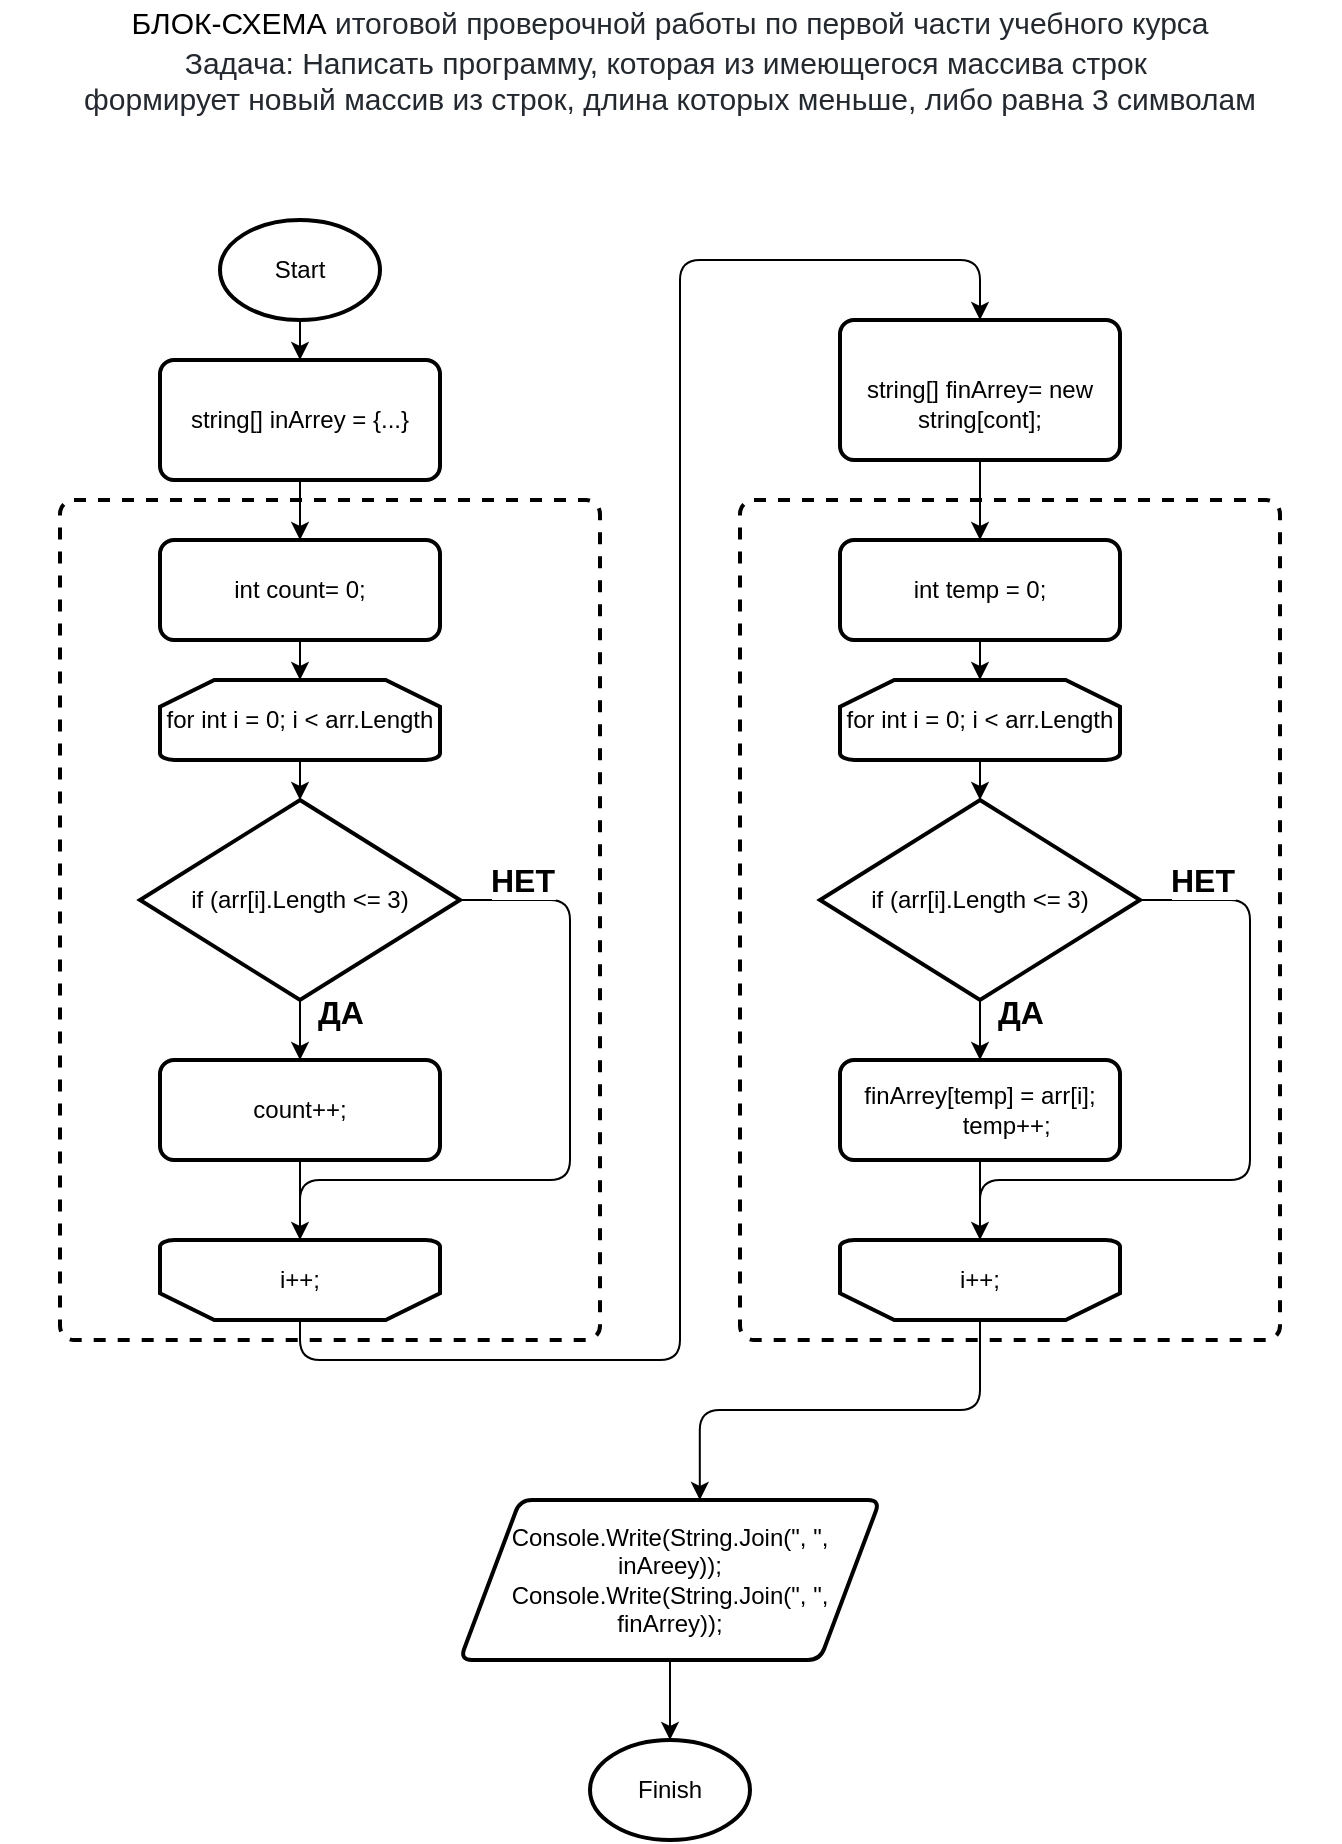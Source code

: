<mxfile version="14.6.13" type="device"><diagram id="kwLskkXhCMNcwtRpP9QN" name="Страница 1"><mxGraphModel dx="852" dy="494" grid="1" gridSize="10" guides="1" tooltips="1" connect="1" arrows="1" fold="1" page="1" pageScale="1" pageWidth="827" pageHeight="1169" math="0" shadow="0"><root><mxCell id="0"/><mxCell id="1" parent="0"/><mxCell id="23" value="" style="rounded=1;whiteSpace=wrap;html=1;absoluteArcSize=1;arcSize=14;strokeWidth=2;fontSize=16;dashed=1;" parent="1" vertex="1"><mxGeometry x="120" y="250" width="270" height="420" as="geometry"/></mxCell><mxCell id="18" style="edgeStyle=none;html=1;exitX=0.5;exitY=1;exitDx=0;exitDy=0;exitPerimeter=0;entryX=0.5;entryY=0;entryDx=0;entryDy=0;entryPerimeter=0;fontSize=16;" parent="1" source="6" target="14" edge="1"><mxGeometry relative="1" as="geometry"/></mxCell><mxCell id="6" value="for int i = 0; i &amp;lt; arr.Length" style="strokeWidth=2;html=1;shape=mxgraph.flowchart.loop_limit;whiteSpace=wrap;" parent="1" vertex="1"><mxGeometry x="170" y="340" width="140" height="40" as="geometry"/></mxCell><mxCell id="13" style="edgeStyle=none;html=1;exitX=0.5;exitY=1;exitDx=0;exitDy=0;entryX=0.5;entryY=0;entryDx=0;entryDy=0;entryPerimeter=0;" parent="1" source="7" target="6" edge="1"><mxGeometry relative="1" as="geometry"/></mxCell><mxCell id="7" value="&lt;span&gt;int count= 0;&lt;/span&gt;" style="rounded=1;whiteSpace=wrap;html=1;absoluteArcSize=1;arcSize=14;strokeWidth=2;" parent="1" vertex="1"><mxGeometry x="170" y="270" width="140" height="50" as="geometry"/></mxCell><mxCell id="12" style="edgeStyle=none;html=1;entryX=0.5;entryY=0;entryDx=0;entryDy=0;" parent="1" source="8" target="7" edge="1"><mxGeometry relative="1" as="geometry"/></mxCell><mxCell id="8" value="&lt;span&gt;string[] inArrey = {...}&lt;br&gt;&lt;/span&gt;" style="rounded=1;whiteSpace=wrap;html=1;absoluteArcSize=1;arcSize=14;strokeWidth=2;" parent="1" vertex="1"><mxGeometry x="170" y="180" width="140" height="60" as="geometry"/></mxCell><mxCell id="11" style="edgeStyle=none;html=1;entryX=0.5;entryY=0;entryDx=0;entryDy=0;" parent="1" source="9" target="8" edge="1"><mxGeometry relative="1" as="geometry"/></mxCell><mxCell id="9" value="&lt;span&gt;Start&lt;/span&gt;" style="strokeWidth=2;html=1;shape=mxgraph.flowchart.start_2;whiteSpace=wrap;" parent="1" vertex="1"><mxGeometry x="200" y="110" width="80" height="50" as="geometry"/></mxCell><mxCell id="16" value="ДА" style="edgeStyle=none;html=1;entryX=0.5;entryY=0;entryDx=0;entryDy=0;fontStyle=1;fontSize=16;" parent="1" source="14" target="15" edge="1"><mxGeometry x="-0.6" y="20" relative="1" as="geometry"><mxPoint as="offset"/></mxGeometry></mxCell><mxCell id="22" value="НЕТ" style="edgeStyle=orthogonalEdgeStyle;html=1;fontSize=16;entryX=0.5;entryY=1;entryDx=0;entryDy=0;entryPerimeter=0;fontStyle=1;exitX=1;exitY=0.5;exitDx=0;exitDy=0;exitPerimeter=0;" parent="1" source="14" edge="1"><mxGeometry x="-0.84" y="10" relative="1" as="geometry"><mxPoint x="245" y="640" as="targetPoint"/><mxPoint x="325" y="450" as="sourcePoint"/><Array as="points"><mxPoint x="375" y="450"/><mxPoint x="375" y="590"/><mxPoint x="240" y="590"/><mxPoint x="240" y="640"/></Array><mxPoint as="offset"/></mxGeometry></mxCell><mxCell id="14" value="if (arr[i].Length &amp;lt;= 3)" style="strokeWidth=2;html=1;shape=mxgraph.flowchart.decision;whiteSpace=wrap;" parent="1" vertex="1"><mxGeometry x="160" y="400" width="160" height="100" as="geometry"/></mxCell><mxCell id="20" style="edgeStyle=none;html=1;entryX=0.5;entryY=1;entryDx=0;entryDy=0;entryPerimeter=0;fontSize=16;" parent="1" source="15" target="19" edge="1"><mxGeometry relative="1" as="geometry"/></mxCell><mxCell id="15" value="count++;" style="rounded=1;whiteSpace=wrap;html=1;absoluteArcSize=1;arcSize=14;strokeWidth=2;" parent="1" vertex="1"><mxGeometry x="170" y="530" width="140" height="50" as="geometry"/></mxCell><mxCell id="43" style="edgeStyle=orthogonalEdgeStyle;html=1;entryX=0.5;entryY=0;entryDx=0;entryDy=0;fontSize=16;" parent="1" source="19" target="26" edge="1"><mxGeometry relative="1" as="geometry"><Array as="points"><mxPoint x="240" y="680"/><mxPoint x="430" y="680"/><mxPoint x="430" y="130"/><mxPoint x="580" y="130"/></Array></mxGeometry></mxCell><mxCell id="19" value="&lt;span&gt;i++;&lt;/span&gt;" style="strokeWidth=2;html=1;shape=mxgraph.flowchart.loop_limit;whiteSpace=wrap;direction=west;" parent="1" vertex="1"><mxGeometry x="170" y="620" width="140" height="40" as="geometry"/></mxCell><mxCell id="26" value="&lt;span&gt;&lt;br&gt;&lt;/span&gt;string[] finArrey= new string[cont];" style="rounded=1;whiteSpace=wrap;html=1;absoluteArcSize=1;arcSize=14;strokeWidth=2;" parent="1" vertex="1"><mxGeometry x="510" y="160" width="140" height="70" as="geometry"/></mxCell><mxCell id="28" value="" style="rounded=1;whiteSpace=wrap;html=1;absoluteArcSize=1;arcSize=14;strokeWidth=2;fontSize=16;dashed=1;" parent="1" vertex="1"><mxGeometry x="460" y="250" width="270" height="420" as="geometry"/></mxCell><mxCell id="29" style="edgeStyle=none;html=1;exitX=0.5;exitY=1;exitDx=0;exitDy=0;exitPerimeter=0;entryX=0.5;entryY=0;entryDx=0;entryDy=0;entryPerimeter=0;fontSize=16;" parent="1" source="30" target="36" edge="1"><mxGeometry relative="1" as="geometry"/></mxCell><mxCell id="30" value="for int i = 0; i &amp;lt; arr.Length" style="strokeWidth=2;html=1;shape=mxgraph.flowchart.loop_limit;whiteSpace=wrap;" parent="1" vertex="1"><mxGeometry x="510" y="340" width="140" height="40" as="geometry"/></mxCell><mxCell id="31" style="edgeStyle=none;html=1;exitX=0.5;exitY=1;exitDx=0;exitDy=0;entryX=0.5;entryY=0;entryDx=0;entryDy=0;entryPerimeter=0;" parent="1" source="32" target="30" edge="1"><mxGeometry relative="1" as="geometry"/></mxCell><mxCell id="32" value="int temp = 0;" style="rounded=1;whiteSpace=wrap;html=1;absoluteArcSize=1;arcSize=14;strokeWidth=2;" parent="1" vertex="1"><mxGeometry x="510" y="270" width="140" height="50" as="geometry"/></mxCell><mxCell id="33" style="edgeStyle=none;html=1;entryX=0.5;entryY=0;entryDx=0;entryDy=0;exitX=0.5;exitY=1;exitDx=0;exitDy=0;" parent="1" source="26" target="32" edge="1"><mxGeometry relative="1" as="geometry"><mxPoint x="580" y="240" as="sourcePoint"/></mxGeometry></mxCell><mxCell id="34" value="ДА" style="edgeStyle=none;html=1;entryX=0.5;entryY=0;entryDx=0;entryDy=0;fontStyle=1;fontSize=16;" parent="1" source="36" target="38" edge="1"><mxGeometry x="-0.6" y="20" relative="1" as="geometry"><mxPoint as="offset"/></mxGeometry></mxCell><mxCell id="35" value="НЕТ" style="edgeStyle=orthogonalEdgeStyle;html=1;fontSize=16;entryX=0.5;entryY=1;entryDx=0;entryDy=0;entryPerimeter=0;fontStyle=1;exitX=1;exitY=0.5;exitDx=0;exitDy=0;exitPerimeter=0;" parent="1" source="36" edge="1"><mxGeometry x="-0.84" y="10" relative="1" as="geometry"><mxPoint x="585" y="640" as="targetPoint"/><mxPoint x="665" y="450" as="sourcePoint"/><Array as="points"><mxPoint x="715" y="450"/><mxPoint x="715" y="590"/><mxPoint x="580" y="590"/><mxPoint x="580" y="640"/></Array><mxPoint as="offset"/></mxGeometry></mxCell><mxCell id="36" value="if (arr[i].Length &amp;lt;= 3)" style="strokeWidth=2;html=1;shape=mxgraph.flowchart.decision;whiteSpace=wrap;" parent="1" vertex="1"><mxGeometry x="500" y="400" width="160" height="100" as="geometry"/></mxCell><mxCell id="37" style="edgeStyle=none;html=1;entryX=0.5;entryY=1;entryDx=0;entryDy=0;entryPerimeter=0;fontSize=16;" parent="1" source="38" target="39" edge="1"><mxGeometry relative="1" as="geometry"/></mxCell><mxCell id="38" value="&lt;div&gt;finArrey[temp] = arr[i];&lt;/div&gt;&lt;div&gt;&amp;nbsp; &amp;nbsp; &amp;nbsp; &amp;nbsp; temp++;&lt;/div&gt;" style="rounded=1;whiteSpace=wrap;html=1;absoluteArcSize=1;arcSize=14;strokeWidth=2;" parent="1" vertex="1"><mxGeometry x="510" y="530" width="140" height="50" as="geometry"/></mxCell><mxCell id="45" style="edgeStyle=orthogonalEdgeStyle;html=1;entryX=0.571;entryY=0;entryDx=0;entryDy=0;entryPerimeter=0;fontSize=12;" parent="1" source="39" target="44" edge="1"><mxGeometry relative="1" as="geometry"/></mxCell><mxCell id="39" value="&lt;span&gt;i++;&lt;/span&gt;" style="strokeWidth=2;html=1;shape=mxgraph.flowchart.loop_limit;whiteSpace=wrap;direction=west;" parent="1" vertex="1"><mxGeometry x="510" y="620" width="140" height="40" as="geometry"/></mxCell><mxCell id="48" style="edgeStyle=orthogonalEdgeStyle;html=1;entryX=0.5;entryY=0;entryDx=0;entryDy=0;entryPerimeter=0;fontSize=12;" parent="1" source="44" target="47" edge="1"><mxGeometry relative="1" as="geometry"/></mxCell><mxCell id="44" value="&lt;div style=&quot;font-size: 12px&quot;&gt;&lt;font style=&quot;font-size: 12px&quot;&gt;Console.Write(String.Join(&quot;, &quot;, inAreey));&lt;/font&gt;&lt;/div&gt;&lt;div style=&quot;font-size: 12px&quot;&gt;&lt;font style=&quot;font-size: 12px&quot;&gt;Console.Write(String.Join(&quot;, &quot;, finArrey));&lt;/font&gt;&lt;/div&gt;" style="shape=parallelogram;html=1;strokeWidth=2;perimeter=parallelogramPerimeter;whiteSpace=wrap;rounded=1;arcSize=12;size=0.143;fontSize=16;" parent="1" vertex="1"><mxGeometry x="320" y="750" width="210" height="80" as="geometry"/></mxCell><mxCell id="47" value="Finish" style="strokeWidth=2;html=1;shape=mxgraph.flowchart.start_2;whiteSpace=wrap;" parent="1" vertex="1"><mxGeometry x="385" y="870" width="80" height="50" as="geometry"/></mxCell><mxCell id="82" value="&lt;font style=&quot;font-size: 15px&quot;&gt;БЛОК-СХЕМА&amp;nbsp;&lt;span style=&quot;color: rgb(36 , 41 , 47) ; font-family: , , &amp;#34;sf mono&amp;#34; , &amp;#34;menlo&amp;#34; , &amp;#34;consolas&amp;#34; , &amp;#34;liberation mono&amp;#34; , monospace ; background-color: rgb(255 , 255 , 255)&quot;&gt;&lt;font style=&quot;font-size: 15px&quot;&gt;итоговой проверочной работы по первой части учебного курса&lt;br&gt;&lt;/font&gt;&lt;/span&gt;&lt;span style=&quot;background-color: rgb(255 , 255 , 255)&quot;&gt;&lt;div&gt;&lt;font color=&quot;#24292f&quot; style=&quot;font-size: 15px&quot;&gt;Задача: Написать программу, которая из имеющегося массива строк&amp;nbsp;&lt;/font&gt;&lt;/div&gt;&lt;div&gt;&lt;font color=&quot;#24292f&quot; style=&quot;font-size: 15px&quot;&gt;формирует новый массив из строк, длина которых меньше, либо равна 3 символам&lt;/font&gt;&lt;/div&gt;&lt;/span&gt;&lt;br&gt;&lt;/font&gt;" style="text;html=1;strokeColor=none;fillColor=none;align=center;verticalAlign=middle;whiteSpace=wrap;rounded=0;fontSize=17;" parent="1" vertex="1"><mxGeometry x="90" width="670" height="80" as="geometry"/></mxCell></root></mxGraphModel></diagram></mxfile>